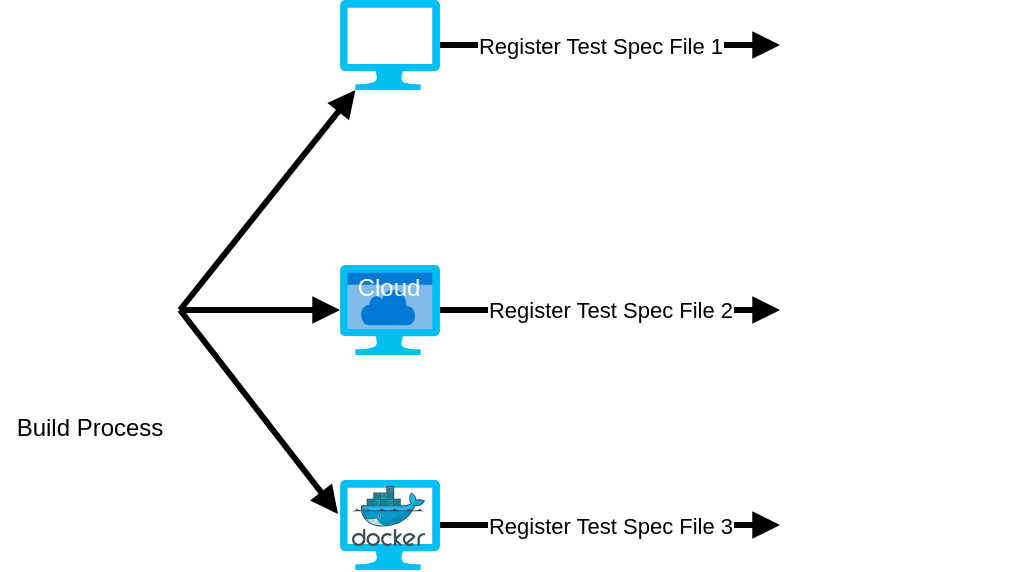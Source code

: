<mxfile version="13.2.2" type="device"><diagram id="2mrvXGwPbyE9xi4mijma" name="Page-1"><mxGraphModel dx="749" dy="556" grid="1" gridSize="10" guides="1" tooltips="1" connect="1" arrows="1" fold="1" page="1" pageScale="1" pageWidth="827" pageHeight="1169" math="0" shadow="0"><root><mxCell id="0"/><mxCell id="1" parent="0"/><mxCell id="jVHItL-HeD4soyP45sGO-23" style="edgeStyle=none;rounded=0;orthogonalLoop=1;jettySize=auto;html=1;exitX=1;exitY=0.5;exitDx=0;exitDy=0;entryX=0.155;entryY=1;entryDx=0;entryDy=0;entryPerimeter=0;strokeWidth=3;endArrow=block;endFill=1;" edge="1" parent="1" source="jVHItL-HeD4soyP45sGO-3" target="jVHItL-HeD4soyP45sGO-6"><mxGeometry relative="1" as="geometry"><mxPoint x="190" y="295" as="targetPoint"/></mxGeometry></mxCell><mxCell id="jVHItL-HeD4soyP45sGO-24" style="edgeStyle=none;rounded=0;orthogonalLoop=1;jettySize=auto;html=1;entryX=0;entryY=0.5;entryDx=0;entryDy=0;entryPerimeter=0;strokeWidth=3;endArrow=block;endFill=1;" edge="1" parent="1" source="jVHItL-HeD4soyP45sGO-3" target="jVHItL-HeD4soyP45sGO-9"><mxGeometry relative="1" as="geometry"/></mxCell><mxCell id="jVHItL-HeD4soyP45sGO-25" style="edgeStyle=none;rounded=0;orthogonalLoop=1;jettySize=auto;html=1;strokeWidth=3;exitX=1;exitY=0.5;exitDx=0;exitDy=0;entryX=-0.02;entryY=0.378;entryDx=0;entryDy=0;entryPerimeter=0;endArrow=block;endFill=1;" edge="1" parent="1" source="jVHItL-HeD4soyP45sGO-3" target="jVHItL-HeD4soyP45sGO-8"><mxGeometry relative="1" as="geometry"/></mxCell><mxCell id="jVHItL-HeD4soyP45sGO-3" value="Build Process" style="shape=image;verticalLabelPosition=bottom;labelBackgroundColor=#ffffff;verticalAlign=top;aspect=fixed;imageAspect=0;image=https://icon-library.com/images/jenkins-icon/jenkins-icon-16.jpg;" vertex="1" parent="1"><mxGeometry x="80" y="250" width="90" height="90" as="geometry"/></mxCell><mxCell id="jVHItL-HeD4soyP45sGO-31" value="Register Test Spec File 1" style="edgeStyle=orthogonalEdgeStyle;rounded=0;orthogonalLoop=1;jettySize=auto;html=1;entryX=0;entryY=0.5;entryDx=0;entryDy=0;strokeWidth=3;endArrow=block;endFill=1;" edge="1" parent="1" source="jVHItL-HeD4soyP45sGO-6" target="jVHItL-HeD4soyP45sGO-19"><mxGeometry x="-0.059" relative="1" as="geometry"><Array as="points"/><mxPoint as="offset"/></mxGeometry></mxCell><mxCell id="jVHItL-HeD4soyP45sGO-6" value="" style="verticalLabelPosition=bottom;html=1;verticalAlign=top;align=center;strokeColor=none;fillColor=#00BEF2;shape=mxgraph.azure.computer;pointerEvents=1;" vertex="1" parent="1"><mxGeometry x="250" y="140" width="50" height="45" as="geometry"/></mxCell><mxCell id="jVHItL-HeD4soyP45sGO-17" value="" style="group" vertex="1" connectable="0" parent="1"><mxGeometry x="250" y="380" width="50" height="45" as="geometry"/></mxCell><mxCell id="jVHItL-HeD4soyP45sGO-8" value="" style="verticalLabelPosition=bottom;html=1;verticalAlign=top;align=center;strokeColor=none;fillColor=#00BEF2;shape=mxgraph.azure.computer;pointerEvents=1;" vertex="1" parent="jVHItL-HeD4soyP45sGO-17"><mxGeometry width="50" height="45" as="geometry"/></mxCell><mxCell id="jVHItL-HeD4soyP45sGO-16" value="" style="aspect=fixed;html=1;points=[];align=center;image;fontSize=12;image=img/lib/mscae/Docker.svg;fillColor=#00BEF2;" vertex="1" parent="jVHItL-HeD4soyP45sGO-17"><mxGeometry x="6" y="3" width="36.59" height="30" as="geometry"/></mxCell><mxCell id="jVHItL-HeD4soyP45sGO-18" value="" style="group" vertex="1" connectable="0" parent="1"><mxGeometry x="250" y="272.5" width="50" height="45" as="geometry"/></mxCell><mxCell id="jVHItL-HeD4soyP45sGO-14" value="Cloud" style="html=1;strokeColor=none;fillColor=#0079D6;labelPosition=center;verticalLabelPosition=middle;verticalAlign=top;align=center;fontSize=12;outlineConnect=0;spacingTop=-6;fontColor=#FFFFFF;shape=mxgraph.sitemap.cloud;" vertex="1" parent="jVHItL-HeD4soyP45sGO-18"><mxGeometry x="1" y="3" width="46" height="30" as="geometry"/></mxCell><mxCell id="jVHItL-HeD4soyP45sGO-9" value="" style="verticalLabelPosition=bottom;html=1;verticalAlign=top;align=center;strokeColor=none;fillColor=#00BEF2;shape=mxgraph.azure.computer;pointerEvents=1;" vertex="1" parent="jVHItL-HeD4soyP45sGO-18"><mxGeometry width="50" height="45" as="geometry"/></mxCell><mxCell id="jVHItL-HeD4soyP45sGO-19" value="" style="shape=image;verticalLabelPosition=bottom;labelBackgroundColor=#ffffff;verticalAlign=top;aspect=fixed;imageAspect=0;image=https://www.cypress.io/static/33498b5f95008093f5f94467c61d20ab/05330/cypress-logo.png;" vertex="1" parent="1"><mxGeometry x="470" y="142.5" width="120" height="40" as="geometry"/></mxCell><mxCell id="jVHItL-HeD4soyP45sGO-33" value="" style="shape=image;verticalLabelPosition=bottom;labelBackgroundColor=#ffffff;verticalAlign=top;aspect=fixed;imageAspect=0;image=https://www.cypress.io/static/33498b5f95008093f5f94467c61d20ab/05330/cypress-logo.png;" vertex="1" parent="1"><mxGeometry x="470" y="275" width="120" height="40" as="geometry"/></mxCell><mxCell id="jVHItL-HeD4soyP45sGO-34" value="" style="shape=image;verticalLabelPosition=bottom;labelBackgroundColor=#ffffff;verticalAlign=top;aspect=fixed;imageAspect=0;image=https://www.cypress.io/static/33498b5f95008093f5f94467c61d20ab/05330/cypress-logo.png;" vertex="1" parent="1"><mxGeometry x="470" y="382.5" width="120" height="40" as="geometry"/></mxCell><mxCell id="jVHItL-HeD4soyP45sGO-37" value="Register Test Spec File 3" style="edgeStyle=orthogonalEdgeStyle;rounded=0;orthogonalLoop=1;jettySize=auto;html=1;startArrow=none;startFill=0;endArrow=block;endFill=1;strokeWidth=3;" edge="1" parent="1" source="jVHItL-HeD4soyP45sGO-8" target="jVHItL-HeD4soyP45sGO-34"><mxGeometry relative="1" as="geometry"/></mxCell><mxCell id="jVHItL-HeD4soyP45sGO-38" value="Register Test Spec File 2" style="edgeStyle=orthogonalEdgeStyle;rounded=0;orthogonalLoop=1;jettySize=auto;html=1;exitX=1;exitY=0.5;exitDx=0;exitDy=0;exitPerimeter=0;startArrow=none;startFill=0;endArrow=block;endFill=1;strokeWidth=3;" edge="1" parent="1" source="jVHItL-HeD4soyP45sGO-9" target="jVHItL-HeD4soyP45sGO-33"><mxGeometry relative="1" as="geometry"/></mxCell></root></mxGraphModel></diagram></mxfile>